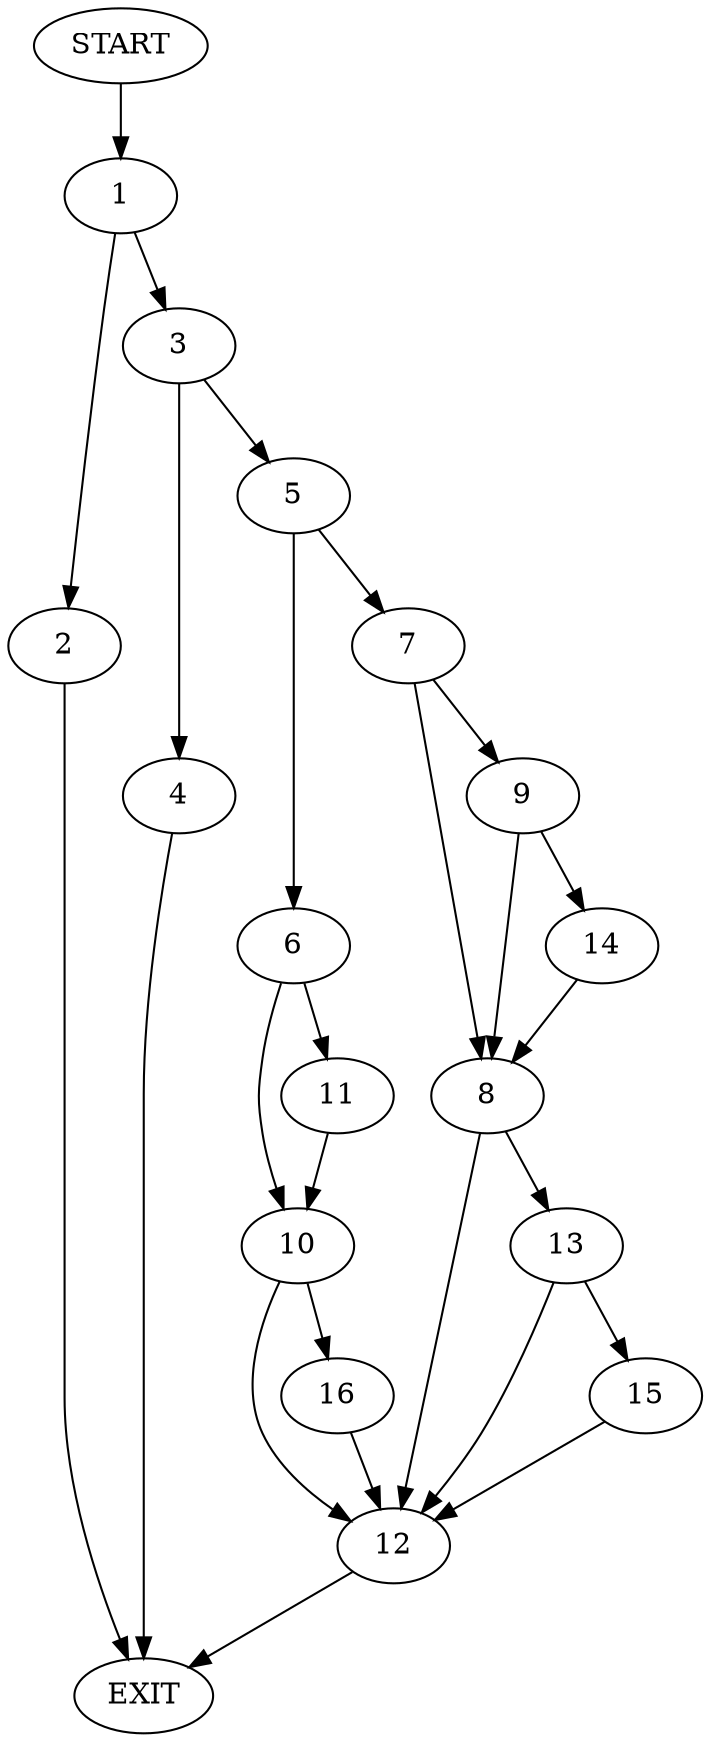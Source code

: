 digraph {
0 [label="START"]
17 [label="EXIT"]
0 -> 1
1 -> 2
1 -> 3
3 -> 4
3 -> 5
2 -> 17
5 -> 6
5 -> 7
4 -> 17
7 -> 8
7 -> 9
6 -> 10
6 -> 11
8 -> 12
8 -> 13
9 -> 14
9 -> 8
14 -> 8
12 -> 17
13 -> 15
13 -> 12
15 -> 12
11 -> 10
10 -> 16
10 -> 12
16 -> 12
}
